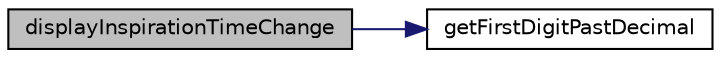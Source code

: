 digraph "displayInspirationTimeChange"
{
 // LATEX_PDF_SIZE
  edge [fontname="Helvetica",fontsize="10",labelfontname="Helvetica",labelfontsize="10"];
  node [fontname="Helvetica",fontsize="10",shape=record];
  rankdir="LR";
  Node1 [label="displayInspirationTimeChange",height=0.2,width=0.4,color="black", fillcolor="grey75", style="filled", fontcolor="black",tooltip=" "];
  Node1 -> Node2 [color="midnightblue",fontsize="10",style="solid",fontname="Helvetica"];
  Node2 [label="getFirstDigitPastDecimal",height=0.2,width=0.4,color="black", fillcolor="white", style="filled",URL="$_l_c_d_8cpp.html#aa09e2e21265e517eaf945b45242f9ddd",tooltip=" "];
}
